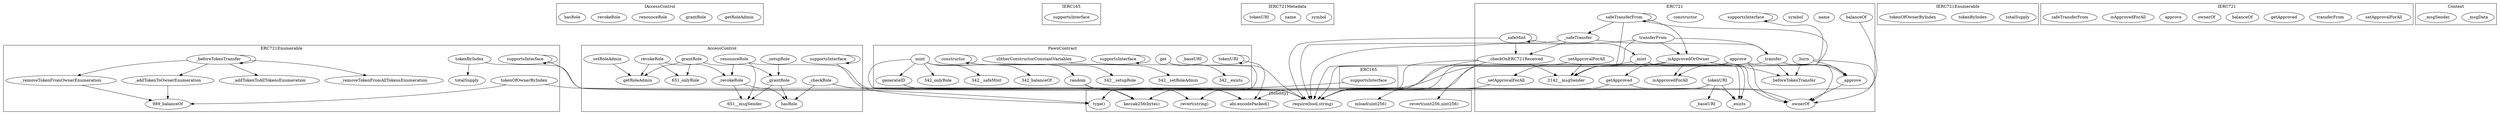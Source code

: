strict digraph {
subgraph cluster_1062_IAccessControl {
label = "IAccessControl"
"1062_getRoleAdmin" [label="getRoleAdmin"]
"1062_grantRole" [label="grantRole"]
"1062_renounceRole" [label="renounceRole"]
"1062_revokeRole" [label="revokeRole"]
"1062_hasRole" [label="hasRole"]
}subgraph cluster_2185_IERC165 {
label = "IERC165"
"2185_supportsInterface" [label="supportsInterface"]
}subgraph cluster_2346_IERC721Metadata {
label = "IERC721Metadata"
"2346_symbol" [label="symbol"]
"2346_name" [label="name"]
"2346_tokenURI" [label="tokenURI"]
}subgraph cluster_651_AccessControl {
label = "AccessControl"
"651__checkRole" [label="_checkRole"]
"651__grantRole" [label="_grantRole"]
"651_grantRole" [label="grantRole"]
"651_renounceRole" [label="renounceRole"]
"651_hasRole" [label="hasRole"]
"651__setRoleAdmin" [label="_setRoleAdmin"]
"651__setupRole" [label="_setupRole"]
"651_supportsInterface" [label="supportsInterface"]
"651_getRoleAdmin" [label="getRoleAdmin"]
"651_revokeRole" [label="revokeRole"]
"651__revokeRole" [label="_revokeRole"]
"651_grantRole" -> "651_getRoleAdmin"
"651_revokeRole" -> "651_getRoleAdmin"
"651_grantRole" -> "651_onlyRole"
"651__grantRole" -> "651_hasRole"
"651_renounceRole" -> "651__revokeRole"
"651_grantRole" -> "651__grantRole"
"651__revokeRole" -> "651_hasRole"
"651_revokeRole" -> "651_onlyRole"
"651__setRoleAdmin" -> "651_getRoleAdmin"
"651__grantRole" -> "651__msgSender"
"651__revokeRole" -> "651__msgSender"
"651_revokeRole" -> "651__revokeRole"
"651_renounceRole" -> "651__msgSender"
"651__setupRole" -> "651__grantRole"
"651_supportsInterface" -> "651_supportsInterface"
"651__checkRole" -> "651_hasRole"
}subgraph cluster_2173_IERC721Enumerable {
label = "IERC721Enumerable"
"2173_totalSupply" [label="totalSupply"]
"2173_tokenByIndex" [label="tokenByIndex"]
"2173_tokenOfOwnerByIndex" [label="tokenOfOwnerByIndex"]
}subgraph cluster_342_PawnContract {
label = "PawnContract"
"342_slitherConstructorConstantVariables" [label="slitherConstructorConstantVariables"]
"342_random" [label="random"]
"342_generateID" [label="generateID"]
"342__baseURI" [label="_baseURI"]
"342_get" [label="get"]
"342_supportsInterface" [label="supportsInterface"]
"342_constructor" [label="constructor"]
"342_tokenURI" [label="tokenURI"]
"342_mint" [label="mint"]
"342_constructor" -> "342__setupRole"
"342_mint" -> "342_onlyRole"
"342_mint" -> "342_generateID"
"342_get" -> "342__exists"
"342_mint" -> "342__safeMint"
"342_constructor" -> "342__setRoleAdmin"
"342_supportsInterface" -> "342_supportsInterface"
"342_tokenURI" -> "342_tokenURI"
"342_mint" -> "342_balanceOf"
"342_mint" -> "342_random"
"342_constructor" -> "342_constructor"
}subgraph cluster_2301_IERC721 {
label = "IERC721"
"2301_setApprovalForAll" [label="setApprovalForAll"]
"2301_transferFrom" [label="transferFrom"]
"2301_getApproved" [label="getApproved"]
"2301_balanceOf" [label="balanceOf"]
"2301_ownerOf" [label="ownerOf"]
"2301_approve" [label="approve"]
"2301_isApprovedForAll" [label="isApprovedForAll"]
"2301_safeTransferFrom" [label="safeTransferFrom"]
}subgraph cluster_1084_Context {
label = "Context"
"1084__msgData" [label="_msgData"]
"1084__msgSender" [label="_msgSender"]
}subgraph cluster_989_ERC721Enumerable {
label = "ERC721Enumerable"
"989__removeTokenFromAllTokensEnumeration" [label="_removeTokenFromAllTokensEnumeration"]
"989_totalSupply" [label="totalSupply"]
"989__beforeTokenTransfer" [label="_beforeTokenTransfer"]
"989_tokenByIndex" [label="tokenByIndex"]
"989__addTokenToOwnerEnumeration" [label="_addTokenToOwnerEnumeration"]
"989_supportsInterface" [label="supportsInterface"]
"989_tokenOfOwnerByIndex" [label="tokenOfOwnerByIndex"]
"989__removeTokenFromOwnerEnumeration" [label="_removeTokenFromOwnerEnumeration"]
"989__addTokenToAllTokensEnumeration" [label="_addTokenToAllTokensEnumeration"]
"989_supportsInterface" -> "989_supportsInterface"
"989__addTokenToOwnerEnumeration" -> "989_balanceOf"
"989__beforeTokenTransfer" -> "989__removeTokenFromAllTokensEnumeration"
"989__beforeTokenTransfer" -> "989__addTokenToOwnerEnumeration"
"989__beforeTokenTransfer" -> "989__addTokenToAllTokensEnumeration"
"989_tokenOfOwnerByIndex" -> "989_balanceOf"
"989__beforeTokenTransfer" -> "989__removeTokenFromOwnerEnumeration"
"989__removeTokenFromOwnerEnumeration" -> "989_balanceOf"
"989__beforeTokenTransfer" -> "989__beforeTokenTransfer"
"989_tokenByIndex" -> "989_totalSupply"
}subgraph cluster_2142_ERC721 {
label = "ERC721"
"2142_safeTransferFrom" [label="safeTransferFrom"]
"2142__transfer" [label="_transfer"]
"2142__baseURI" [label="_baseURI"]
"2142__burn" [label="_burn"]
"2142_getApproved" [label="getApproved"]
"2142__safeMint" [label="_safeMint"]
"2142_transferFrom" [label="transferFrom"]
"2142__setApprovalForAll" [label="_setApprovalForAll"]
"2142_tokenURI" [label="tokenURI"]
"2142__mint" [label="_mint"]
"2142__exists" [label="_exists"]
"2142__approve" [label="_approve"]
"2142__beforeTokenTransfer" [label="_beforeTokenTransfer"]
"2142__safeTransfer" [label="_safeTransfer"]
"2142_name" [label="name"]
"2142_setApprovalForAll" [label="setApprovalForAll"]
"2142_symbol" [label="symbol"]
"2142__isApprovedOrOwner" [label="_isApprovedOrOwner"]
"2142__checkOnERC721Received" [label="_checkOnERC721Received"]
"2142_supportsInterface" [label="supportsInterface"]
"2142_ownerOf" [label="ownerOf"]
"2142_approve" [label="approve"]
"2142_isApprovedForAll" [label="isApprovedForAll"]
"2142_constructor" [label="constructor"]
"2142_balanceOf" [label="balanceOf"]
"2142_approve" -> "2142_ownerOf"
"2142_transferFrom" -> "2142__transfer"
"2142__burn" -> "2142__beforeTokenTransfer"
"2142__transfer" -> "2142__approve"
"2142__safeTransfer" -> "2142__transfer"
"2142_approve" -> "2142_isApprovedForAll"
"2142__mint" -> "2142__exists"
"2142_safeTransferFrom" -> "2142__safeTransfer"
"2142__isApprovedOrOwner" -> "2142_ownerOf"
"2142_approve" -> "2142__approve"
"2142_tokenURI" -> "2142__exists"
"2142_transferFrom" -> "2142__msgSender"
"2142__mint" -> "2142__beforeTokenTransfer"
"2142__isApprovedOrOwner" -> "2142__exists"
"2142__safeTransfer" -> "2142__checkOnERC721Received"
"2142_transferFrom" -> "2142__isApprovedOrOwner"
"2142__safeMint" -> "2142__checkOnERC721Received"
"2142_tokenURI" -> "2142__baseURI"
"2142__burn" -> "2142_ownerOf"
"2142__isApprovedOrOwner" -> "2142_isApprovedForAll"
"2142__isApprovedOrOwner" -> "2142_getApproved"
"2142_setApprovalForAll" -> "2142__setApprovalForAll"
"2142__transfer" -> "2142_ownerOf"
"2142__safeMint" -> "2142__safeMint"
"2142_approve" -> "2142__msgSender"
"2142_safeTransferFrom" -> "2142__isApprovedOrOwner"
"2142__safeMint" -> "2142__mint"
"2142__transfer" -> "2142__beforeTokenTransfer"
"2142__approve" -> "2142_ownerOf"
"2142_getApproved" -> "2142__exists"
"2142_setApprovalForAll" -> "2142__msgSender"
"2142_safeTransferFrom" -> "2142_safeTransferFrom"
"2142_safeTransferFrom" -> "2142__msgSender"
"2142__checkOnERC721Received" -> "2142__msgSender"
"2142_supportsInterface" -> "2142_supportsInterface"
"2142__burn" -> "2142__approve"
}subgraph cluster_1311_ERC165 {
label = "ERC165"
"1311_supportsInterface" [label="supportsInterface"]
}subgraph cluster_solidity {
label = "[Solidity]"
"revert(string)" 
"abi.encodePacked()" 
"type()" 
"require(bool,string)" 
"keccak256(bytes)" 
"mload(uint256)" 
"revert(uint256,uint256)" 
"342_get" -> "require(bool,string)"
"342_tokenURI" -> "abi.encodePacked()"
"2142__safeMint" -> "require(bool,string)"
"342_random" -> "keccak256(bytes)"
"2142__transfer" -> "require(bool,string)"
"342_slitherConstructorConstantVariables" -> "keccak256(bytes)"
"2142_supportsInterface" -> "type()"
"2142_getApproved" -> "require(bool,string)"
"2142_tokenURI" -> "abi.encodePacked()"
"2142_safeTransferFrom" -> "require(bool,string)"
"2142_transferFrom" -> "require(bool,string)"
"342_mint" -> "require(bool,string)"
"989_supportsInterface" -> "type()"
"2142_approve" -> "require(bool,string)"
"651_supportsInterface" -> "type()"
"651__checkRole" -> "abi.encodePacked()"
"2142_tokenURI" -> "require(bool,string)"
"1311_supportsInterface" -> "type()"
"342_random" -> "abi.encodePacked()"
"2142__isApprovedOrOwner" -> "require(bool,string)"
"2142_balanceOf" -> "require(bool,string)"
"651__checkRole" -> "revert(string)"
"342_generateID" -> "keccak256(bytes)"
"2142_ownerOf" -> "require(bool,string)"
"2142__checkOnERC721Received" -> "revert(uint256,uint256)"
"651_renounceRole" -> "require(bool,string)"
"2142__safeTransfer" -> "require(bool,string)"
"342_generateID" -> "abi.encodePacked()"
"989_tokenByIndex" -> "require(bool,string)"
"2142__checkOnERC721Received" -> "revert(string)"
"2142__checkOnERC721Received" -> "mload(uint256)"
"989_tokenOfOwnerByIndex" -> "require(bool,string)"
"2142__mint" -> "require(bool,string)"
"2142__setApprovalForAll" -> "require(bool,string)"
}
}
